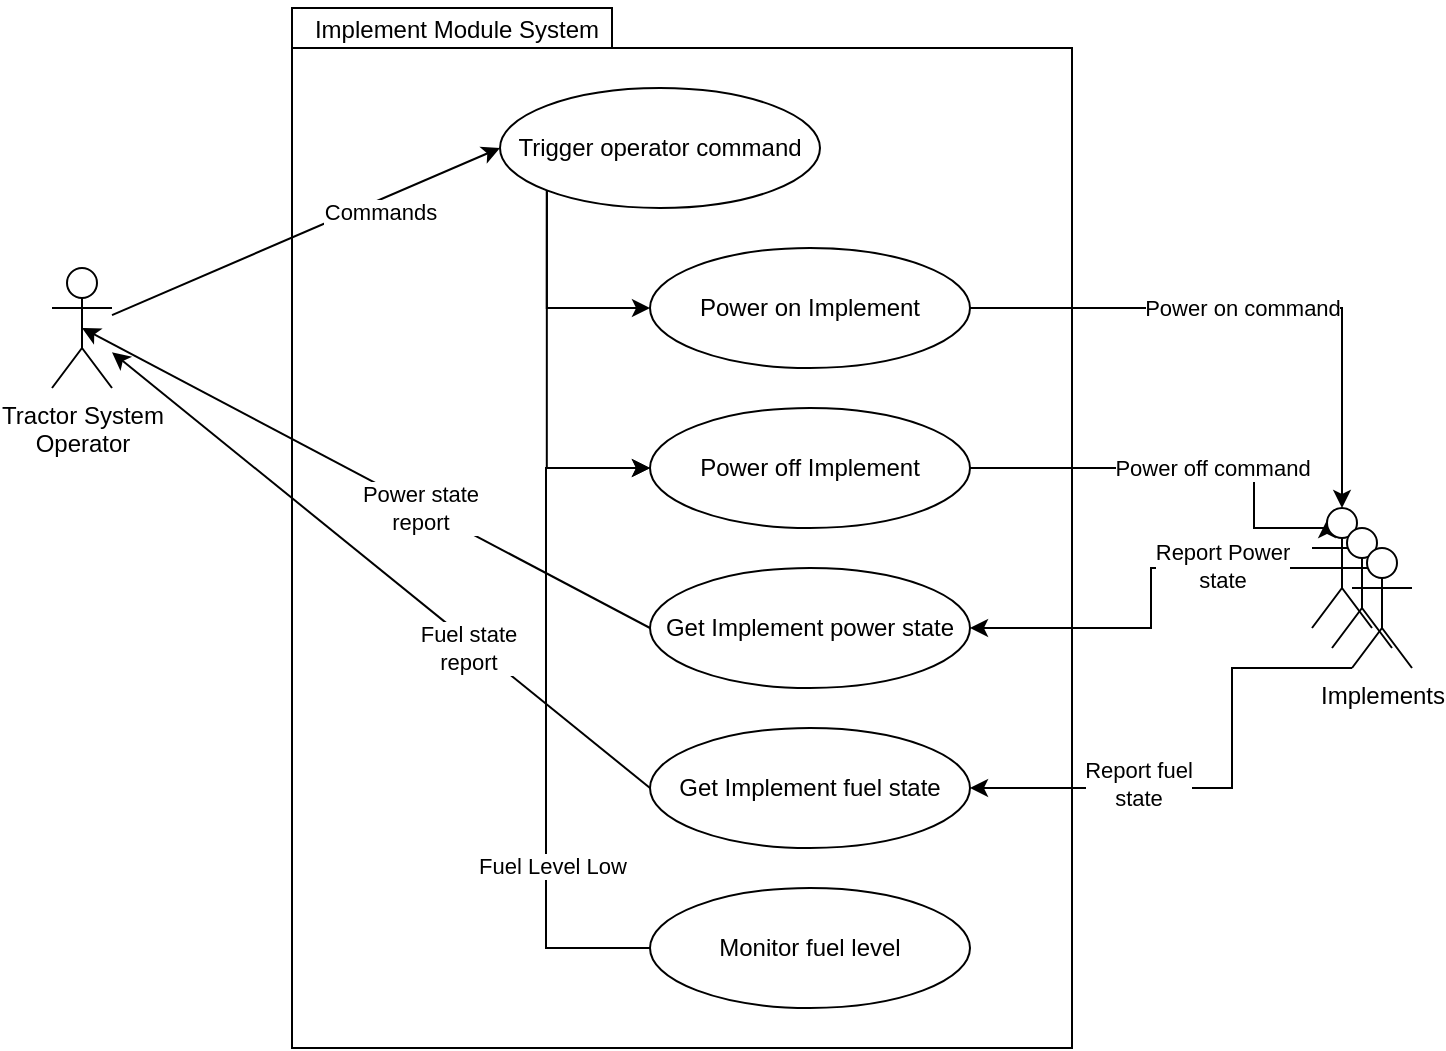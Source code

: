<mxfile version="21.1.8" type="device">
  <diagram name="Page-1" id="b5b7bab2-c9e2-2cf4-8b2a-24fd1a2a6d21">
    <mxGraphModel dx="1014" dy="524" grid="1" gridSize="10" guides="1" tooltips="1" connect="1" arrows="1" fold="1" page="1" pageScale="1" pageWidth="827" pageHeight="1169" background="none" math="0" shadow="0">
      <root>
        <mxCell id="0" />
        <mxCell id="1" parent="0" />
        <mxCell id="O3rlK0vz1DHQ-dX-bLRC-1" value="Tractor System&lt;br&gt;Operator" style="shape=umlActor;verticalLabelPosition=bottom;verticalAlign=top;html=1;outlineConnect=0;" vertex="1" parent="1">
          <mxGeometry x="110" y="460" width="30" height="60" as="geometry" />
        </mxCell>
        <mxCell id="O3rlK0vz1DHQ-dX-bLRC-2" value="" style="shape=folder;fontStyle=1;spacingTop=10;tabWidth=160;tabHeight=20;tabPosition=left;html=1;whiteSpace=wrap;" vertex="1" parent="1">
          <mxGeometry x="230" y="330" width="390" height="520" as="geometry" />
        </mxCell>
        <mxCell id="O3rlK0vz1DHQ-dX-bLRC-3" value="Implement Module System" style="text;html=1;strokeColor=none;fillColor=none;align=center;verticalAlign=middle;whiteSpace=wrap;rounded=0;" vertex="1" parent="1">
          <mxGeometry x="199" y="326" width="227" height="30" as="geometry" />
        </mxCell>
        <mxCell id="O3rlK0vz1DHQ-dX-bLRC-19" style="edgeStyle=orthogonalEdgeStyle;rounded=0;orthogonalLoop=1;jettySize=auto;html=1;exitX=0;exitY=1;exitDx=0;exitDy=0;entryX=0;entryY=0.5;entryDx=0;entryDy=0;" edge="1" parent="1" source="O3rlK0vz1DHQ-dX-bLRC-4" target="O3rlK0vz1DHQ-dX-bLRC-10">
          <mxGeometry relative="1" as="geometry" />
        </mxCell>
        <mxCell id="O3rlK0vz1DHQ-dX-bLRC-20" style="edgeStyle=orthogonalEdgeStyle;rounded=0;orthogonalLoop=1;jettySize=auto;html=1;exitX=0;exitY=1;exitDx=0;exitDy=0;entryX=0;entryY=0.5;entryDx=0;entryDy=0;" edge="1" parent="1" source="O3rlK0vz1DHQ-dX-bLRC-4" target="O3rlK0vz1DHQ-dX-bLRC-11">
          <mxGeometry relative="1" as="geometry" />
        </mxCell>
        <mxCell id="O3rlK0vz1DHQ-dX-bLRC-4" value="Trigger operator command" style="ellipse;whiteSpace=wrap;html=1;" vertex="1" parent="1">
          <mxGeometry x="334" y="370" width="160" height="60" as="geometry" />
        </mxCell>
        <mxCell id="O3rlK0vz1DHQ-dX-bLRC-5" value="" style="endArrow=classic;html=1;rounded=0;entryX=0;entryY=0.5;entryDx=0;entryDy=0;" edge="1" parent="1" source="O3rlK0vz1DHQ-dX-bLRC-1" target="O3rlK0vz1DHQ-dX-bLRC-4">
          <mxGeometry width="50" height="50" relative="1" as="geometry">
            <mxPoint x="310" y="580" as="sourcePoint" />
            <mxPoint x="360" y="530" as="targetPoint" />
          </mxGeometry>
        </mxCell>
        <mxCell id="O3rlK0vz1DHQ-dX-bLRC-6" value="Commands" style="edgeLabel;html=1;align=center;verticalAlign=middle;resizable=0;points=[];" vertex="1" connectable="0" parent="O3rlK0vz1DHQ-dX-bLRC-5">
          <mxGeometry x="-0.59" relative="1" as="geometry">
            <mxPoint x="94" y="-35" as="offset" />
          </mxGeometry>
        </mxCell>
        <mxCell id="O3rlK0vz1DHQ-dX-bLRC-30" style="edgeStyle=orthogonalEdgeStyle;rounded=0;orthogonalLoop=1;jettySize=auto;html=1;exitX=1;exitY=0.5;exitDx=0;exitDy=0;entryX=0.5;entryY=0;entryDx=0;entryDy=0;entryPerimeter=0;" edge="1" parent="1" source="O3rlK0vz1DHQ-dX-bLRC-10" target="O3rlK0vz1DHQ-dX-bLRC-7">
          <mxGeometry relative="1" as="geometry" />
        </mxCell>
        <mxCell id="O3rlK0vz1DHQ-dX-bLRC-31" value="Power on command" style="edgeLabel;html=1;align=center;verticalAlign=middle;resizable=0;points=[];" vertex="1" connectable="0" parent="O3rlK0vz1DHQ-dX-bLRC-30">
          <mxGeometry x="-0.058" relative="1" as="geometry">
            <mxPoint x="1" as="offset" />
          </mxGeometry>
        </mxCell>
        <mxCell id="O3rlK0vz1DHQ-dX-bLRC-10" value="Power on Implement" style="ellipse;whiteSpace=wrap;html=1;" vertex="1" parent="1">
          <mxGeometry x="409" y="450" width="160" height="60" as="geometry" />
        </mxCell>
        <mxCell id="O3rlK0vz1DHQ-dX-bLRC-32" style="edgeStyle=orthogonalEdgeStyle;rounded=0;orthogonalLoop=1;jettySize=auto;html=1;exitX=1;exitY=0.5;exitDx=0;exitDy=0;entryX=0.25;entryY=0.1;entryDx=0;entryDy=0;entryPerimeter=0;" edge="1" parent="1" target="O3rlK0vz1DHQ-dX-bLRC-7">
          <mxGeometry relative="1" as="geometry">
            <mxPoint x="731.0" y="590" as="targetPoint" />
            <mxPoint x="550" y="560" as="sourcePoint" />
            <Array as="points">
              <mxPoint x="711" y="560" />
              <mxPoint x="711" y="590" />
              <mxPoint x="748" y="590" />
            </Array>
          </mxGeometry>
        </mxCell>
        <mxCell id="O3rlK0vz1DHQ-dX-bLRC-33" value="Power off command" style="edgeLabel;html=1;align=center;verticalAlign=middle;resizable=0;points=[];" vertex="1" connectable="0" parent="O3rlK0vz1DHQ-dX-bLRC-32">
          <mxGeometry x="0.36" relative="1" as="geometry">
            <mxPoint x="-18" as="offset" />
          </mxGeometry>
        </mxCell>
        <mxCell id="O3rlK0vz1DHQ-dX-bLRC-11" value="Power off Implement" style="ellipse;whiteSpace=wrap;html=1;" vertex="1" parent="1">
          <mxGeometry x="409" y="530" width="160" height="60" as="geometry" />
        </mxCell>
        <mxCell id="O3rlK0vz1DHQ-dX-bLRC-13" value="Get Implement power state" style="ellipse;whiteSpace=wrap;html=1;" vertex="1" parent="1">
          <mxGeometry x="409" y="610" width="160" height="60" as="geometry" />
        </mxCell>
        <mxCell id="O3rlK0vz1DHQ-dX-bLRC-14" value="Get Implement fuel state" style="ellipse;whiteSpace=wrap;html=1;" vertex="1" parent="1">
          <mxGeometry x="409" y="690" width="160" height="60" as="geometry" />
        </mxCell>
        <mxCell id="O3rlK0vz1DHQ-dX-bLRC-22" style="edgeStyle=orthogonalEdgeStyle;rounded=0;orthogonalLoop=1;jettySize=auto;html=1;exitX=0;exitY=0.5;exitDx=0;exitDy=0;entryX=0;entryY=0.5;entryDx=0;entryDy=0;" edge="1" parent="1" target="O3rlK0vz1DHQ-dX-bLRC-11">
          <mxGeometry relative="1" as="geometry">
            <mxPoint x="416" y="800.0" as="sourcePoint" />
            <mxPoint x="400" y="565" as="targetPoint" />
            <Array as="points">
              <mxPoint x="357" y="800" />
              <mxPoint x="357" y="560" />
            </Array>
          </mxGeometry>
        </mxCell>
        <mxCell id="O3rlK0vz1DHQ-dX-bLRC-23" value="Fuel Level Low" style="edgeLabel;html=1;align=center;verticalAlign=middle;resizable=0;points=[];" vertex="1" connectable="0" parent="O3rlK0vz1DHQ-dX-bLRC-22">
          <mxGeometry x="-0.194" y="-2" relative="1" as="geometry">
            <mxPoint x="1" y="41" as="offset" />
          </mxGeometry>
        </mxCell>
        <mxCell id="O3rlK0vz1DHQ-dX-bLRC-15" value="Monitor fuel level" style="ellipse;whiteSpace=wrap;html=1;" vertex="1" parent="1">
          <mxGeometry x="409" y="770" width="160" height="60" as="geometry" />
        </mxCell>
        <mxCell id="O3rlK0vz1DHQ-dX-bLRC-16" value="" style="group" vertex="1" connectable="0" parent="1">
          <mxGeometry x="740" y="580" width="50" height="80" as="geometry" />
        </mxCell>
        <mxCell id="O3rlK0vz1DHQ-dX-bLRC-7" value="" style="shape=umlActor;verticalLabelPosition=bottom;verticalAlign=top;html=1;outlineConnect=0;" vertex="1" parent="O3rlK0vz1DHQ-dX-bLRC-16">
          <mxGeometry width="30" height="60" as="geometry" />
        </mxCell>
        <mxCell id="O3rlK0vz1DHQ-dX-bLRC-8" value="" style="shape=umlActor;verticalLabelPosition=bottom;verticalAlign=top;html=1;outlineConnect=0;" vertex="1" parent="O3rlK0vz1DHQ-dX-bLRC-16">
          <mxGeometry x="10" y="10" width="30" height="60" as="geometry" />
        </mxCell>
        <mxCell id="O3rlK0vz1DHQ-dX-bLRC-9" value="Implements" style="shape=umlActor;verticalLabelPosition=bottom;verticalAlign=top;html=1;outlineConnect=0;" vertex="1" parent="O3rlK0vz1DHQ-dX-bLRC-16">
          <mxGeometry x="20" y="20" width="30" height="60" as="geometry" />
        </mxCell>
        <mxCell id="O3rlK0vz1DHQ-dX-bLRC-24" style="edgeStyle=orthogonalEdgeStyle;rounded=0;orthogonalLoop=1;jettySize=auto;html=1;exitX=0;exitY=0.333;exitDx=0;exitDy=0;exitPerimeter=0;entryX=1;entryY=0.5;entryDx=0;entryDy=0;" edge="1" parent="1" source="O3rlK0vz1DHQ-dX-bLRC-8" target="O3rlK0vz1DHQ-dX-bLRC-13">
          <mxGeometry relative="1" as="geometry" />
        </mxCell>
        <mxCell id="O3rlK0vz1DHQ-dX-bLRC-28" value="Report Power&lt;br&gt;state" style="edgeLabel;html=1;align=center;verticalAlign=middle;resizable=0;points=[];" vertex="1" connectable="0" parent="O3rlK0vz1DHQ-dX-bLRC-24">
          <mxGeometry x="-0.473" y="-1" relative="1" as="geometry">
            <mxPoint as="offset" />
          </mxGeometry>
        </mxCell>
        <mxCell id="O3rlK0vz1DHQ-dX-bLRC-27" style="edgeStyle=orthogonalEdgeStyle;rounded=0;orthogonalLoop=1;jettySize=auto;html=1;exitX=0;exitY=1;exitDx=0;exitDy=0;exitPerimeter=0;entryX=1;entryY=0.5;entryDx=0;entryDy=0;" edge="1" parent="1" source="O3rlK0vz1DHQ-dX-bLRC-9" target="O3rlK0vz1DHQ-dX-bLRC-14">
          <mxGeometry relative="1" as="geometry">
            <Array as="points">
              <mxPoint x="700" y="660" />
              <mxPoint x="700" y="720" />
            </Array>
          </mxGeometry>
        </mxCell>
        <mxCell id="O3rlK0vz1DHQ-dX-bLRC-29" value="Report fuel&lt;br&gt;state" style="edgeLabel;html=1;align=center;verticalAlign=middle;resizable=0;points=[];" vertex="1" connectable="0" parent="O3rlK0vz1DHQ-dX-bLRC-27">
          <mxGeometry x="0.334" y="-2" relative="1" as="geometry">
            <mxPoint as="offset" />
          </mxGeometry>
        </mxCell>
        <mxCell id="O3rlK0vz1DHQ-dX-bLRC-35" value="" style="endArrow=classic;html=1;rounded=0;exitX=0;exitY=0.5;exitDx=0;exitDy=0;entryX=0.5;entryY=0.5;entryDx=0;entryDy=0;entryPerimeter=0;" edge="1" parent="1" source="O3rlK0vz1DHQ-dX-bLRC-13" target="O3rlK0vz1DHQ-dX-bLRC-1">
          <mxGeometry width="50" height="50" relative="1" as="geometry">
            <mxPoint x="370" y="650" as="sourcePoint" />
            <mxPoint x="420" y="600" as="targetPoint" />
          </mxGeometry>
        </mxCell>
        <mxCell id="O3rlK0vz1DHQ-dX-bLRC-36" value="Power state&lt;br&gt;report" style="edgeLabel;html=1;align=center;verticalAlign=middle;resizable=0;points=[];" vertex="1" connectable="0" parent="O3rlK0vz1DHQ-dX-bLRC-35">
          <mxGeometry x="-0.192" relative="1" as="geometry">
            <mxPoint as="offset" />
          </mxGeometry>
        </mxCell>
        <mxCell id="O3rlK0vz1DHQ-dX-bLRC-37" value="" style="endArrow=classic;html=1;rounded=0;exitX=0;exitY=0.5;exitDx=0;exitDy=0;" edge="1" parent="1" source="O3rlK0vz1DHQ-dX-bLRC-14" target="O3rlK0vz1DHQ-dX-bLRC-1">
          <mxGeometry width="50" height="50" relative="1" as="geometry">
            <mxPoint x="370" y="640" as="sourcePoint" />
            <mxPoint x="420" y="590" as="targetPoint" />
          </mxGeometry>
        </mxCell>
        <mxCell id="O3rlK0vz1DHQ-dX-bLRC-38" value="Fuel state&lt;br&gt;report" style="edgeLabel;html=1;align=center;verticalAlign=middle;resizable=0;points=[];" vertex="1" connectable="0" parent="O3rlK0vz1DHQ-dX-bLRC-37">
          <mxGeometry x="-0.336" y="3" relative="1" as="geometry">
            <mxPoint as="offset" />
          </mxGeometry>
        </mxCell>
      </root>
    </mxGraphModel>
  </diagram>
</mxfile>
